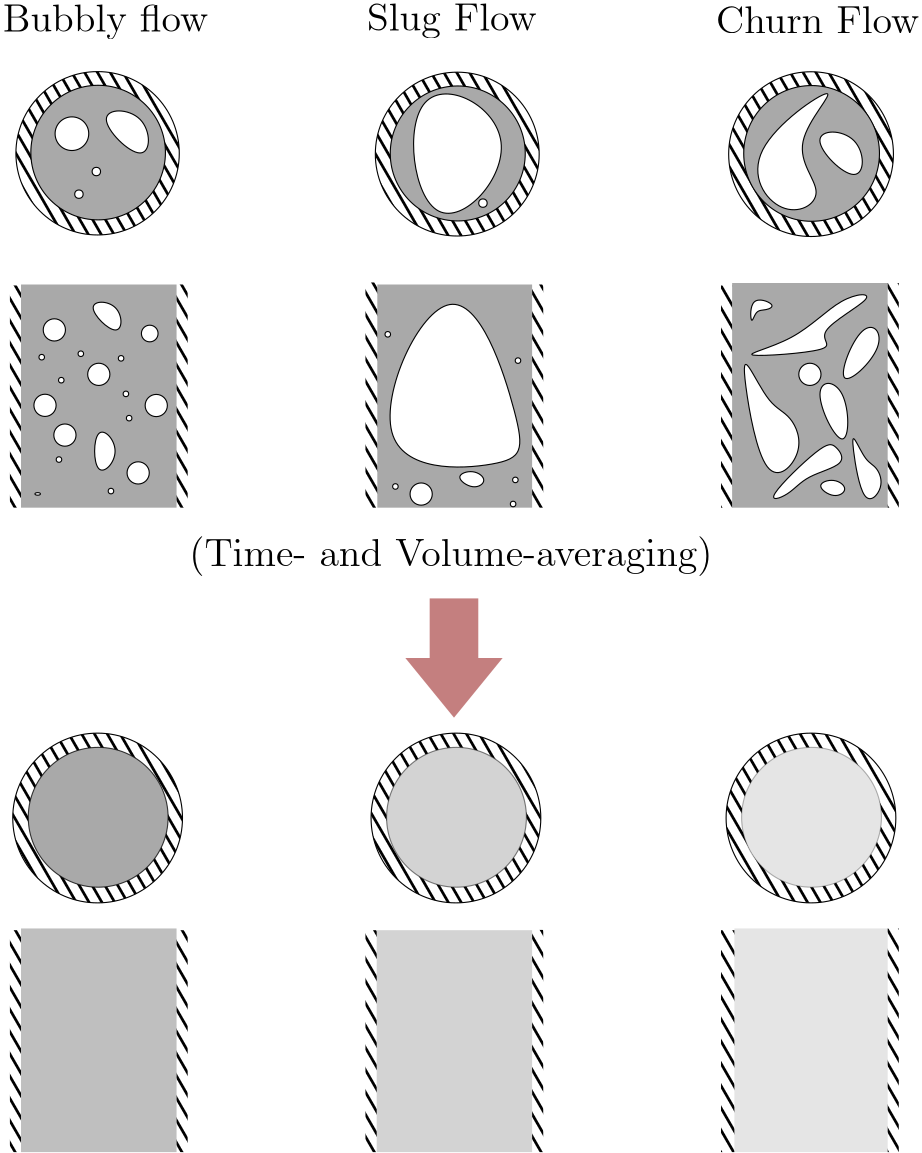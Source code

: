 <?xml version="1.0"?>
<!DOCTYPE ipe SYSTEM "ipe.dtd">
<ipe version="70206" creator="Ipe 7.2.7">
<info created="D:20170501145305" modified="D:20171209145423"/>
<ipestyle name="basic">
<symbol name="arrow/arc(spx)">
<path stroke="sym-stroke" fill="sym-stroke" pen="sym-pen">
0 0 m
-1 0.333 l
-1 -0.333 l
h
</path>
</symbol>
<symbol name="arrow/farc(spx)">
<path stroke="sym-stroke" fill="white" pen="sym-pen">
0 0 m
-1 0.333 l
-1 -0.333 l
h
</path>
</symbol>
<symbol name="arrow/ptarc(spx)">
<path stroke="sym-stroke" fill="sym-stroke" pen="sym-pen">
0 0 m
-1 0.333 l
-0.8 0 l
-1 -0.333 l
h
</path>
</symbol>
<symbol name="arrow/fptarc(spx)">
<path stroke="sym-stroke" fill="white" pen="sym-pen">
0 0 m
-1 0.333 l
-0.8 0 l
-1 -0.333 l
h
</path>
</symbol>
<symbol name="mark/circle(sx)" transformations="translations">
<path fill="sym-stroke">
0.6 0 0 0.6 0 0 e
0.4 0 0 0.4 0 0 e
</path>
</symbol>
<symbol name="mark/disk(sx)" transformations="translations">
<path fill="sym-stroke">
0.6 0 0 0.6 0 0 e
</path>
</symbol>
<symbol name="mark/fdisk(sfx)" transformations="translations">
<group>
<path fill="sym-fill">
0.5 0 0 0.5 0 0 e
</path>
<path fill="sym-stroke" fillrule="eofill">
0.6 0 0 0.6 0 0 e
0.4 0 0 0.4 0 0 e
</path>
</group>
</symbol>
<symbol name="mark/box(sx)" transformations="translations">
<path fill="sym-stroke" fillrule="eofill">
-0.6 -0.6 m
0.6 -0.6 l
0.6 0.6 l
-0.6 0.6 l
h
-0.4 -0.4 m
0.4 -0.4 l
0.4 0.4 l
-0.4 0.4 l
h
</path>
</symbol>
<symbol name="mark/square(sx)" transformations="translations">
<path fill="sym-stroke">
-0.6 -0.6 m
0.6 -0.6 l
0.6 0.6 l
-0.6 0.6 l
h
</path>
</symbol>
<symbol name="mark/fsquare(sfx)" transformations="translations">
<group>
<path fill="sym-fill">
-0.5 -0.5 m
0.5 -0.5 l
0.5 0.5 l
-0.5 0.5 l
h
</path>
<path fill="sym-stroke" fillrule="eofill">
-0.6 -0.6 m
0.6 -0.6 l
0.6 0.6 l
-0.6 0.6 l
h
-0.4 -0.4 m
0.4 -0.4 l
0.4 0.4 l
-0.4 0.4 l
h
</path>
</group>
</symbol>
<symbol name="mark/cross(sx)" transformations="translations">
<group>
<path fill="sym-stroke">
-0.43 -0.57 m
0.57 0.43 l
0.43 0.57 l
-0.57 -0.43 l
h
</path>
<path fill="sym-stroke">
-0.43 0.57 m
0.57 -0.43 l
0.43 -0.57 l
-0.57 0.43 l
h
</path>
</group>
</symbol>
<symbol name="arrow/fnormal(spx)">
<path stroke="sym-stroke" fill="white" pen="sym-pen">
0 0 m
-1 0.333 l
-1 -0.333 l
h
</path>
</symbol>
<symbol name="arrow/pointed(spx)">
<path stroke="sym-stroke" fill="sym-stroke" pen="sym-pen">
0 0 m
-1 0.333 l
-0.8 0 l
-1 -0.333 l
h
</path>
</symbol>
<symbol name="arrow/fpointed(spx)">
<path stroke="sym-stroke" fill="white" pen="sym-pen">
0 0 m
-1 0.333 l
-0.8 0 l
-1 -0.333 l
h
</path>
</symbol>
<symbol name="arrow/linear(spx)">
<path stroke="sym-stroke" pen="sym-pen">
-1 0.333 m
0 0 l
-1 -0.333 l
</path>
</symbol>
<symbol name="arrow/fdouble(spx)">
<path stroke="sym-stroke" fill="white" pen="sym-pen">
0 0 m
-1 0.333 l
-1 -0.333 l
h
-1 0 m
-2 0.333 l
-2 -0.333 l
h
</path>
</symbol>
<symbol name="arrow/double(spx)">
<path stroke="sym-stroke" fill="sym-stroke" pen="sym-pen">
0 0 m
-1 0.333 l
-1 -0.333 l
h
-1 0 m
-2 0.333 l
-2 -0.333 l
h
</path>
</symbol>
<pen name="heavier" value="0.8"/>
<pen name="fat" value="1.2"/>
<pen name="ultrafat" value="2"/>
<symbolsize name="large" value="5"/>
<symbolsize name="small" value="2"/>
<symbolsize name="tiny" value="1.1"/>
<arrowsize name="large" value="10"/>
<arrowsize name="small" value="5"/>
<arrowsize name="tiny" value="3"/>
<color name="red" value="1 0 0"/>
<color name="green" value="0 1 0"/>
<color name="blue" value="0 0 1"/>
<color name="yellow" value="1 1 0"/>
<color name="orange" value="1 0.647 0"/>
<color name="gold" value="1 0.843 0"/>
<color name="purple" value="0.627 0.125 0.941"/>
<color name="gray" value="0.745"/>
<color name="brown" value="0.647 0.165 0.165"/>
<color name="navy" value="0 0 0.502"/>
<color name="pink" value="1 0.753 0.796"/>
<color name="seagreen" value="0.18 0.545 0.341"/>
<color name="turquoise" value="0.251 0.878 0.816"/>
<color name="violet" value="0.933 0.51 0.933"/>
<color name="darkblue" value="0 0 0.545"/>
<color name="darkcyan" value="0 0.545 0.545"/>
<color name="darkgray" value="0.663"/>
<color name="darkgreen" value="0 0.392 0"/>
<color name="darkmagenta" value="0.545 0 0.545"/>
<color name="darkorange" value="1 0.549 0"/>
<color name="darkred" value="0.545 0 0"/>
<color name="lightblue" value="0.678 0.847 0.902"/>
<color name="lightcyan" value="0.878 1 1"/>
<color name="lightgray" value="0.827"/>
<color name="lightgreen" value="0.565 0.933 0.565"/>
<color name="lightyellow" value="1 1 0.878"/>
<dashstyle name="dashed" value="[4] 0"/>
<dashstyle name="dotted" value="[1 3] 0"/>
<dashstyle name="dash dotted" value="[4 2 1 2] 0"/>
<dashstyle name="dash dot dotted" value="[4 2 1 2 1 2] 0"/>
<textsize name="large" value="\large"/>
<textsize name="Large" value="\Large"/>
<textsize name="LARGE" value="\LARGE"/>
<textsize name="huge" value="\huge"/>
<textsize name="Huge" value="\Huge"/>
<textsize name="small" value="\small"/>
<textsize name="footnote" value="\footnotesize"/>
<textsize name="tiny" value="\tiny"/>
<textstyle name="center" begin="\begin{center}" end="\end{center}"/>
<textstyle name="itemize" begin="\begin{itemize}" end="\end{itemize}"/>
<textstyle name="item" begin="\begin{itemize}\item{}" end="\end{itemize}"/>
<gridsize name="4 pts" value="4"/>
<gridsize name="8 pts (~3 mm)" value="8"/>
<gridsize name="16 pts (~6 mm)" value="16"/>
<gridsize name="32 pts (~12 mm)" value="32"/>
<gridsize name="10 pts (~3.5 mm)" value="10"/>
<gridsize name="20 pts (~7 mm)" value="20"/>
<gridsize name="14 pts (~5 mm)" value="14"/>
<gridsize name="28 pts (~10 mm)" value="28"/>
<gridsize name="56 pts (~20 mm)" value="56"/>
<anglesize name="90 deg" value="90"/>
<anglesize name="60 deg" value="60"/>
<anglesize name="45 deg" value="45"/>
<anglesize name="30 deg" value="30"/>
<anglesize name="22.5 deg" value="22.5"/>
<opacity name="10%" value="0.1"/>
<opacity name="30%" value="0.3"/>
<opacity name="50%" value="0.5"/>
<opacity name="75%" value="0.75"/>
<tiling name="falling" angle="-60" step="4" width="1"/>
<tiling name="rising" angle="30" step="4" width="1"/>
</ipestyle>
<page>
<layer name="alpha"/>
<view layers="alpha" active="alpha"/>
<path layer="alpha" matrix="1.57319 0 0 1.57319 -343.638 -334.102" stroke="black" fill="black" tiling="falling">
19.4207 0 0 19.4207 319.872 527.834 e
</path>
<path matrix="1.57319 0 0 1.57319 -343.638 -334.102" fill="darkgray">
16 0 0 16 320 528 e
</path>
<path matrix="1.51411 0 0 1.51411 -324.75 -63.6163" stroke="black" fill="black" tiling="falling">
19.4207 0 0 19.4207 319.872 527.834 e
</path>
<path matrix="1.27273 0 0 0.278972 -36 509.802" fill="darkgray">
132 640 m
132 352 l
176 352 l
176 640 l
h
</path>
<path matrix="1 0 0 0.277777 0 510.223" fill="black" tiling="falling">
128 640 m
128 352 l
132 352 l
132 640 l
h
</path>
<path matrix="1 0 0 0.278972 60 509.802" fill="black" tiling="falling">
128 640 m
128 352 l
132 352 l
132 640 l
h
</path>
<path matrix="0.736892 0 0 0.785265 -18.8477 213.736" stroke="black" fill="white">
240 512
256 528
240 544 u
</path>
<path matrix="1 0 0 1 -188.19 90.1304" stroke="black" fill="1">
4 0 0 4 336 544 e
</path>
<path matrix="1 0 0 1 -195.359 100.844" stroke="black" fill="1">
4 0 0 4 336 544 e
</path>
<path matrix="1 0 0 1 -192 128" stroke="black" fill="1">
4 0 0 4 336 544 e
</path>
<path matrix="1 0 0 1 -176 112" stroke="black" fill="1">
4 0 0 4 336 544 e
</path>
<path matrix="1 0 0 1 -119.35 154.635" stroke="black" fill="1">
288 512
272 528
288 528 u
</path>
<path matrix="1 0 0 1 -139.618 133.977" stroke="black" fill="1">
1 0 0 1 304 480 e
</path>
<path matrix="1 0 0 1 -134.236 168.965" stroke="black" fill="1">
1 0 0 1 304 480 e
</path>
<path matrix="1 0 0 0.461965 -165.994 391.212" stroke="black" fill="1">
1 0 0 1 304 480 e
</path>
<path matrix="1.51411 0 0 1.51411 -324.75 -63.6163" stroke="black" fill="darkgray">
16 0 0 16 320 528 e
</path>
<path matrix="1.51411 0 0 1.51411 -358.415 -81.0413" stroke="black" fill="1">
4 0 0 4 336 544 e
</path>
<path matrix="1 0 0 1 -135.975 181.76" stroke="black" fill="1">
1 0 0 1 304 480 e
</path>
<path matrix="1 0 0 1 -157.506 173.893" stroke="black" fill="1">
1 0 0 1 304 480 e
</path>
<path matrix="1 0 0 1 -150.467 183.416" stroke="black" fill="1">
1 0 0 1 304 480 e
</path>
<path matrix="1 0 0 1 -164.545 182.174" stroke="black" fill="1">
1 0 0 1 304 480 e
</path>
<path matrix="1 0 0 1 -133.076 160.228" stroke="black" fill="1">
1 0 0 1 304 480 e
</path>
<path matrix="1 0 0 1 -158.334 145.322" stroke="black" fill="1">
1 0 0 1 304 480 e
</path>
<path matrix="1.51411 0 0 1.51411 -301.172 2.23813" stroke="black" fill="1">
1 0 0 1 304 480 e
</path>
<path matrix="1.51411 0 0 1.51411 -307.44 -5.91167" stroke="black" fill="1">
1 0 0 1 304 480 e
</path>
<path matrix="1.51411 0 0 1.51411 -257.191 -47.6082" stroke="black" fill="1">
288 512
272 528
288 528 u
</path>
<path matrix="1.26661 0 0 0.278972 93.076 509.802" fill="darkgray">
132 640 m
132 352 l
176 352 l
176 640 l
h
</path>
<path matrix="1.06725 0 0 0.281517 119.392 508.906" fill="black" tiling="falling">
128 640 m
128 352 l
132 352 l
132 640 l
h
</path>
<path matrix="1 0 0 0.278972 188 509.802" fill="black" tiling="falling">
128 640 m
128 352 l
132 352 l
132 640 l
h
</path>
<path matrix="1.27273 0 0 0.280842 220 509.143" fill="darkgray">
132 640 m
132 352 l
176 352 l
176 640 l
h
</path>
<path matrix="1 0 0 0.27778 256 510.221" fill="black" tiling="falling">
128 640 m
128 352 l
132 352 l
132 640 l
h
</path>
<path matrix="1 0 0 0.280842 316 509.143" fill="black" tiling="falling">
128 640 m
128 352 l
132 352 l
132 640 l
h
</path>
<path matrix="1 0 0 1 80.0003 112" stroke="black" fill="1">
4 0 0 4 336 544 e
</path>
<path matrix="1 0 0 1 144.74 196.566" stroke="black" fill="white">
266.471 470.746
282.619 488.51
298.767 489.048
269.7 473.438
285.31 468.055
238.48 464.825 u
</path>
<path matrix="1 0 0 1 82.8954 134.125" stroke="black" fill="white">
316.531 478.282
332.141 493.893
326.22 507.888
318.684 510.041
310.071 527.804
308.457 524.575 u
</path>
<path matrix="0.822326 0 0 0.493216 126.438 383.146" stroke="black" fill="white">
349.904 479.359
369.282 487.433
363.361 501.967
358.517 504.12
329.988 457.828
343.445 464.825 u
</path>
<path matrix="1 0 0 1 19.584 146.058" stroke="black" fill="white">
405.347 464.825
410.73 468.593
405.347 472.9
397.811 470.208 u
</path>
<path matrix="1 0 0 1 -5.20285 229.112" stroke="black" fill="white">
399.426 455.675
409.654 451.907
405.347 449.753
401.579 450.292
399.964 443.294 u
</path>
<path matrix="0.981463 0 0 0.981463 -88.3812 205.004" stroke="black" fill="white">
342.907 422.839
407.5 425.531
410.192 434.682
384.354 513.271 u
</path>
<path matrix="1 0 0 1 -110.348 149.197" stroke="black" fill="white">
405.347 464.825
410.73 468.593
405.347 472.9
397.811 470.208 u
</path>
<path matrix="1 0 0 1 -59.9448 68.9022" stroke="black" fill="1">
4 0 0 4 336 544 e
</path>
<path matrix="1 0 0 1 5.1554 129.322" stroke="black" fill="1">
1 0 0 1 304 480 e
</path>
<path matrix="1 0 0 1 5.96879 137.994" stroke="black" fill="1">
1 0 0 1 304 480 e
</path>
<path matrix="1 0 0 1 -39.9652 190.413" stroke="black" fill="1">
1 0 0 1 304 480 e
</path>
<path matrix="1 0 0 1 6.91081 180.946" stroke="black" fill="1">
1 0 0 1 304 480 e
</path>
<path matrix="1 0 0 1 -37.2204 135.633" stroke="black" fill="1">
1 0 0 1 304 480 e
</path>
<path matrix="1.51857 0 0 1.51857 -196.698 -66.2632" stroke="black" fill="black" tiling="falling">
19.4207 0 0 19.4207 319.872 527.834 e
</path>
<path matrix="1.51855 0.00862709 -0.00862709 1.51855 -192.151 -69.0334" stroke="black" fill="darkgray">
16 0 0 16 320 528 e
</path>
<path matrix="1.51855 0.00862709 -0.00862709 1.51855 -159.206 -13.8845" stroke="black" fill="1">
1 0 0 1 304 480 e
</path>
<path matrix="1.52708 0 0 1.52708 -72.0542 -70.7685" stroke="black" fill="black" tiling="falling">
19.4207 0 0 19.4207 319.872 527.834 e
</path>
<path matrix="1.52708 0 0 1.52708 -72.0542 -70.7685" stroke="black" fill="darkgray">
16 0 0 16 320 528 e
</path>
<path matrix="1.52708 0 0 1.52708 -3.91613 -62.0568" stroke="black" fill="1">
288 512
272 528
288 528 u
</path>
<path matrix="1.13619 0.00645484 -0.0070471 1.24044 -10.922 -85.0497" stroke="black" fill="white">
248.707 689.289
296.614 666.143
256.782 626.31 u
</path>
<path matrix="1.21574 0 0 1.25899 -182.758 -28.2046" stroke="black" fill="white">
483.936 608.547
499.547 594.551
483.936 586.477
469.941 606.932
507.621 631.693 u
</path>
<text matrix="1 0 0 1 12.9148 296.298" transformations="translations" pos="112.522 483.127" stroke="black" type="label" width="73.94" height="9.962" depth="2.79" valign="baseline" size="Large">Bubbly flow</text>
<text matrix="1 0 0 1 -70.1928 309.594" transformations="translations" pos="326.758 470.208" stroke="black" type="label" width="61.064" height="9.962" depth="2.79" valign="baseline" size="Large">Slug Flow</text>
<text matrix="1 0 0 1 65.6648 290.809" transformations="translations" pos="316.531 487.971" stroke="black" type="label" width="73.16" height="9.963" depth="0" valign="baseline" size="Large">Churn Flow</text>
<path matrix="1 0 0 2 142.296 -401.92" stroke="black" fill="1">
288 512
272 528
288 528 u
</path>
<path matrix="1.27273 0 0 0.279586 -36.0006 277.586" fill="darkgray" opacity="75%">
132 640 m
132 352 l
176 352 l
176 640 l
h
</path>
<path matrix="0.999961 0 0 0.277414 0.00498592 278.35" fill="black" tiling="falling">
128 640 m
128 352 l
132 352 l
132 640 l
h
</path>
<path matrix="1 0 0 0.277414 60 278.35" fill="black" tiling="falling">
128 640 m
128 352 l
132 352 l
132 640 l
h
</path>
<path matrix="1.27143 0 0 0.277414 92.228 278.35" fill="darkgray" opacity="50%">
132 640 m
132 352 l
176 352 l
176 640 l
h
</path>
<path matrix="1.01425 0 0 0.277414 126.176 278.35" fill="black" tiling="falling">
128 640 m
128 352 l
132 352 l
132 640 l
h
</path>
<path matrix="1 0 0 0.277778 188 278.222" fill="black" tiling="falling">
128 640 m
128 352 l
132 352 l
132 640 l
h
</path>
<path matrix="1.25423 0 0 0.279586 223.256 277.586" fill="darkgray" opacity="30%">
132 640 m
132 352 l
176 352 l
176 640 l
h
</path>
<path matrix="1.2035 0 0 0.277414 229.952 278.35" fill="black" tiling="falling">
128 640 m
128 352 l
132 352 l
132 640 l
h
</path>
<path matrix="1 0 0 0.279586 316 277.586" fill="black" tiling="falling">
128 640 m
128 352 l
132 352 l
132 640 l
h
</path>
<path matrix="1.57319 0 0 1.57319 -343.638 -334.102" stroke="black" fill="darkgray" opacity="75%">
16 0 0 16 320 528 e
</path>
<path matrix="0.547025 0 0 0.670951 130.328 242.551" fill="darkred" opacity="50%">
272 496 m
272 464 l
256 464 l
288 432 l
320 464 l
304 464 l
304 496 l
272 496 l
</path>
<path matrix="0.518055 0 0 0.554613 271.102 341.416" stroke="black" fill="white">
316.531 478.282
332.141 493.893
326.22 507.888
318.684 510.041
310.071 527.804
308.457 524.575 u
</path>
<path matrix="0.675968 -0.736931 1.47386 1.35194 -526.874 165.674" stroke="black" fill="1">
288 512
272 528
288 528 u
</path>
<path matrix="1 0 0 1 -155.313 100.781" stroke="black" fill="1">
4 0 0 4 336 544 e
</path>
<path matrix="1 0 0 1 -161.822 76.5204" stroke="black" fill="1">
4 0 0 4 336 544 e
</path>
<path matrix="1 0 0 1 -125.657 190.698" stroke="black" fill="1">
3 0 0 3 304 480 e
</path>
<path matrix="1.57319 0 0 1.57319 -214.645 -334.103" stroke="black" fill="black" tiling="falling">
19.4207 0 0 19.4207 319.872 527.834 e
</path>
<path matrix="1.57319 0 0 1.57319 -214.645 -334.103" fill="white">
16 0 0 16 320 528 e
</path>
<path matrix="1.57319 0 0 1.57319 -214.645 -334.103" stroke="black" fill="darkgray" opacity="50%">
16 0 0 16 320 528 e
</path>
<path matrix="1.57319 0 0 1.57319 -86.8341 -334.103" stroke="black" fill="black" tiling="falling">
19.4207 0 0 19.4207 319.872 527.834 e
</path>
<path matrix="1.57319 0 0 1.57319 -86.8341 -334.103" fill="white">
16 0 0 16 320 528 e
</path>
<path matrix="1.57319 0 0 1.57319 -86.8341 -334.103" stroke="black" fill="darkgray" opacity="30%">
16 0 0 16 320 528 e
</path>
<text matrix="-0.49013 0.871649 -0.871649 -0.49013 823.604 585.511" transformations="translations" pos="320 544" stroke="black" type="minipage" width="192" height="9.666" depth="4.68" valign="top" size="Large">(Time- and 
Volume-averaging)</text>
</page>
</ipe>
